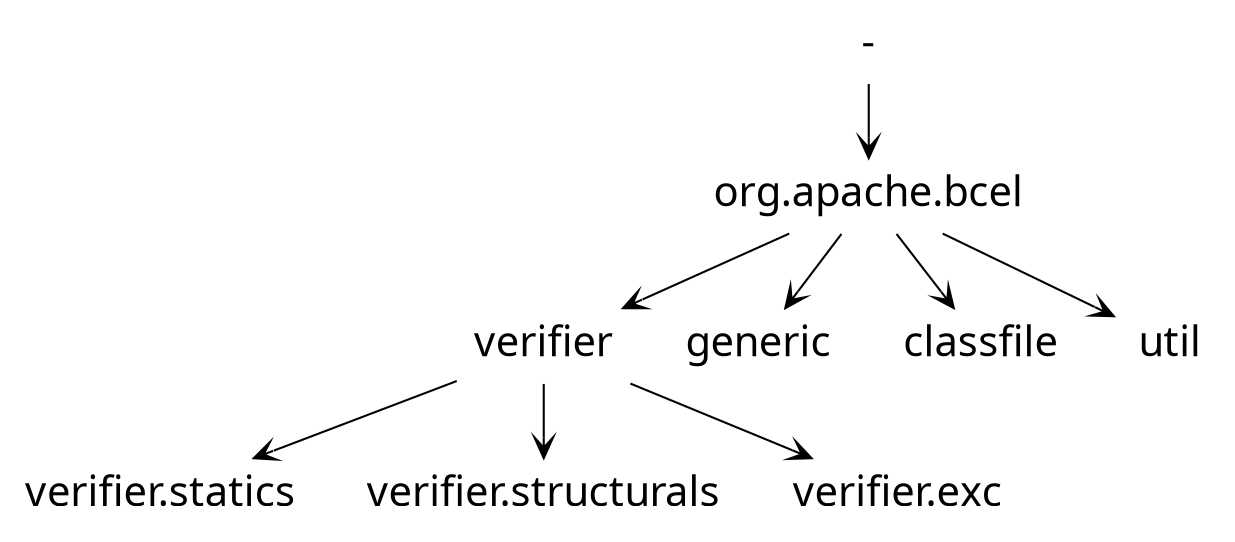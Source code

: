 digraph BasicPHG { 
node [shape=plaintext, fontname=Skia, fontsize=20];
edge [fontname=Skia, fontsize = 10];
8[ label="verifier"];
7[ label="org.apache.bcel"];
6[ label="generic"];
5[ label="classfile"];
4[ label="util"];
3[ label="-"];
2[ label="verifier.statics"];
1[ label="verifier.structurals"];
0[ label="verifier.exc"];
3->7[color="black", arrowhead="vee", label = ""];
7->8[color="black", arrowhead="vee", label = ""];
8->2[color="black", arrowhead="vee", label = ""];
8->1[color="black", arrowhead="vee", label = ""];
8->0[color="black", arrowhead="vee", label = ""];
7->6[color="black", arrowhead="vee", label = ""];
7->5[color="black", arrowhead="vee", label = ""];
7->4[color="black", arrowhead="vee", label = ""]
}
